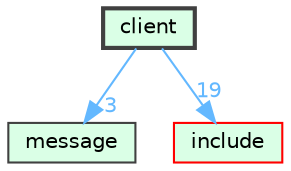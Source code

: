digraph "client"
{
 // LATEX_PDF_SIZE
  bgcolor="transparent";
  edge [fontname=Helvetica,fontsize=10,labelfontname=Helvetica,labelfontsize=10];
  node [fontname=Helvetica,fontsize=10,shape=box,height=0.2,width=0.4];
  compound=true
  dir_db3a54907829b36871118d03417739cd [label="client", fillcolor="#daffe6", color="grey25", style="filled,bold", URL="dir_db3a54907829b36871118d03417739cd.html",tooltip=""];
  dir_d06cd19e7b0a7bd71ca3f88af4ac0d59 [label="message", fillcolor="#daffe6", color="grey25", style="filled", URL="dir_d06cd19e7b0a7bd71ca3f88af4ac0d59.html",tooltip=""];
  dir_d44c64559bbebec7f509842c48db8b23 [label="include", fillcolor="#daffe6", color="red", style="filled", URL="dir_d44c64559bbebec7f509842c48db8b23.html",tooltip=""];
  dir_db3a54907829b36871118d03417739cd->dir_d06cd19e7b0a7bd71ca3f88af4ac0d59 [headlabel="3", labeldistance=1.5 headhref="dir_000000_000003.html" href="dir_000000_000003.html" color="steelblue1" fontcolor="steelblue1"];
  dir_db3a54907829b36871118d03417739cd->dir_d44c64559bbebec7f509842c48db8b23 [headlabel="19", labeldistance=1.5 headhref="dir_000000_000002.html" href="dir_000000_000002.html" color="steelblue1" fontcolor="steelblue1"];
}
